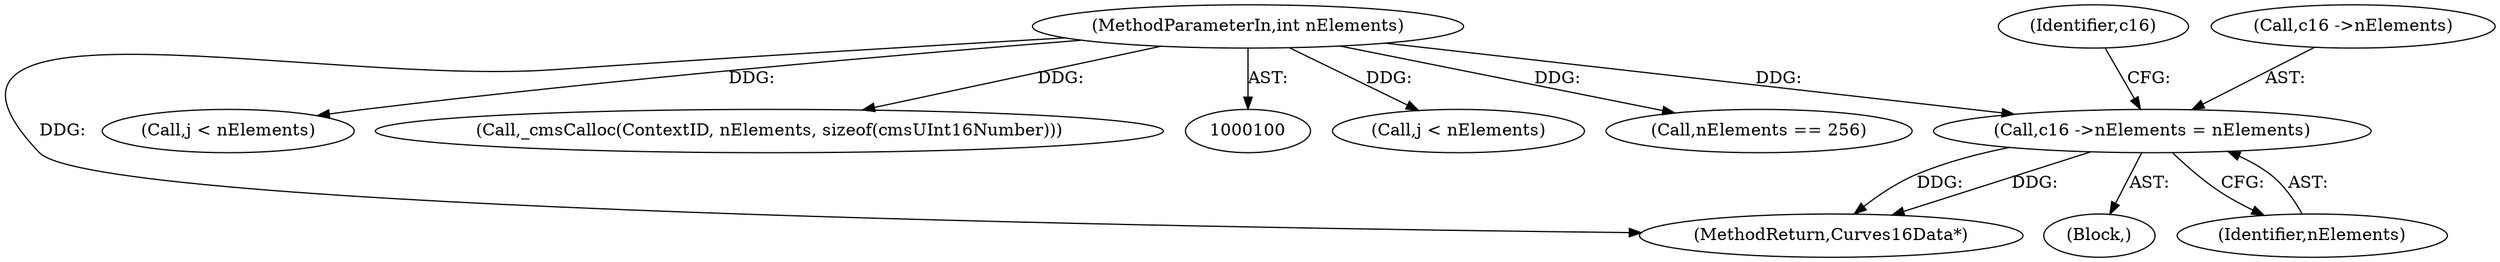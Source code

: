 digraph "0_Little-CMS_91c2db7f2559be504211b283bc3a2c631d6f06d9_2@pointer" {
"1000126" [label="(Call,c16 ->nElements = nElements)"];
"1000103" [label="(MethodParameterIn,int nElements)"];
"1000133" [label="(Identifier,c16)"];
"1000214" [label="(Call,j < nElements)"];
"1000206" [label="(Call,nElements == 256)"];
"1000127" [label="(Call,c16 ->nElements)"];
"1000263" [label="(MethodReturn,Curves16Data*)"];
"1000240" [label="(Call,j < nElements)"];
"1000164" [label="(Call,_cmsCalloc(ContextID, nElements, sizeof(cmsUInt16Number)))"];
"1000105" [label="(Block,)"];
"1000126" [label="(Call,c16 ->nElements = nElements)"];
"1000103" [label="(MethodParameterIn,int nElements)"];
"1000130" [label="(Identifier,nElements)"];
"1000126" -> "1000105"  [label="AST: "];
"1000126" -> "1000130"  [label="CFG: "];
"1000127" -> "1000126"  [label="AST: "];
"1000130" -> "1000126"  [label="AST: "];
"1000133" -> "1000126"  [label="CFG: "];
"1000126" -> "1000263"  [label="DDG: "];
"1000126" -> "1000263"  [label="DDG: "];
"1000103" -> "1000126"  [label="DDG: "];
"1000103" -> "1000100"  [label="AST: "];
"1000103" -> "1000263"  [label="DDG: "];
"1000103" -> "1000164"  [label="DDG: "];
"1000103" -> "1000206"  [label="DDG: "];
"1000103" -> "1000214"  [label="DDG: "];
"1000103" -> "1000240"  [label="DDG: "];
}
